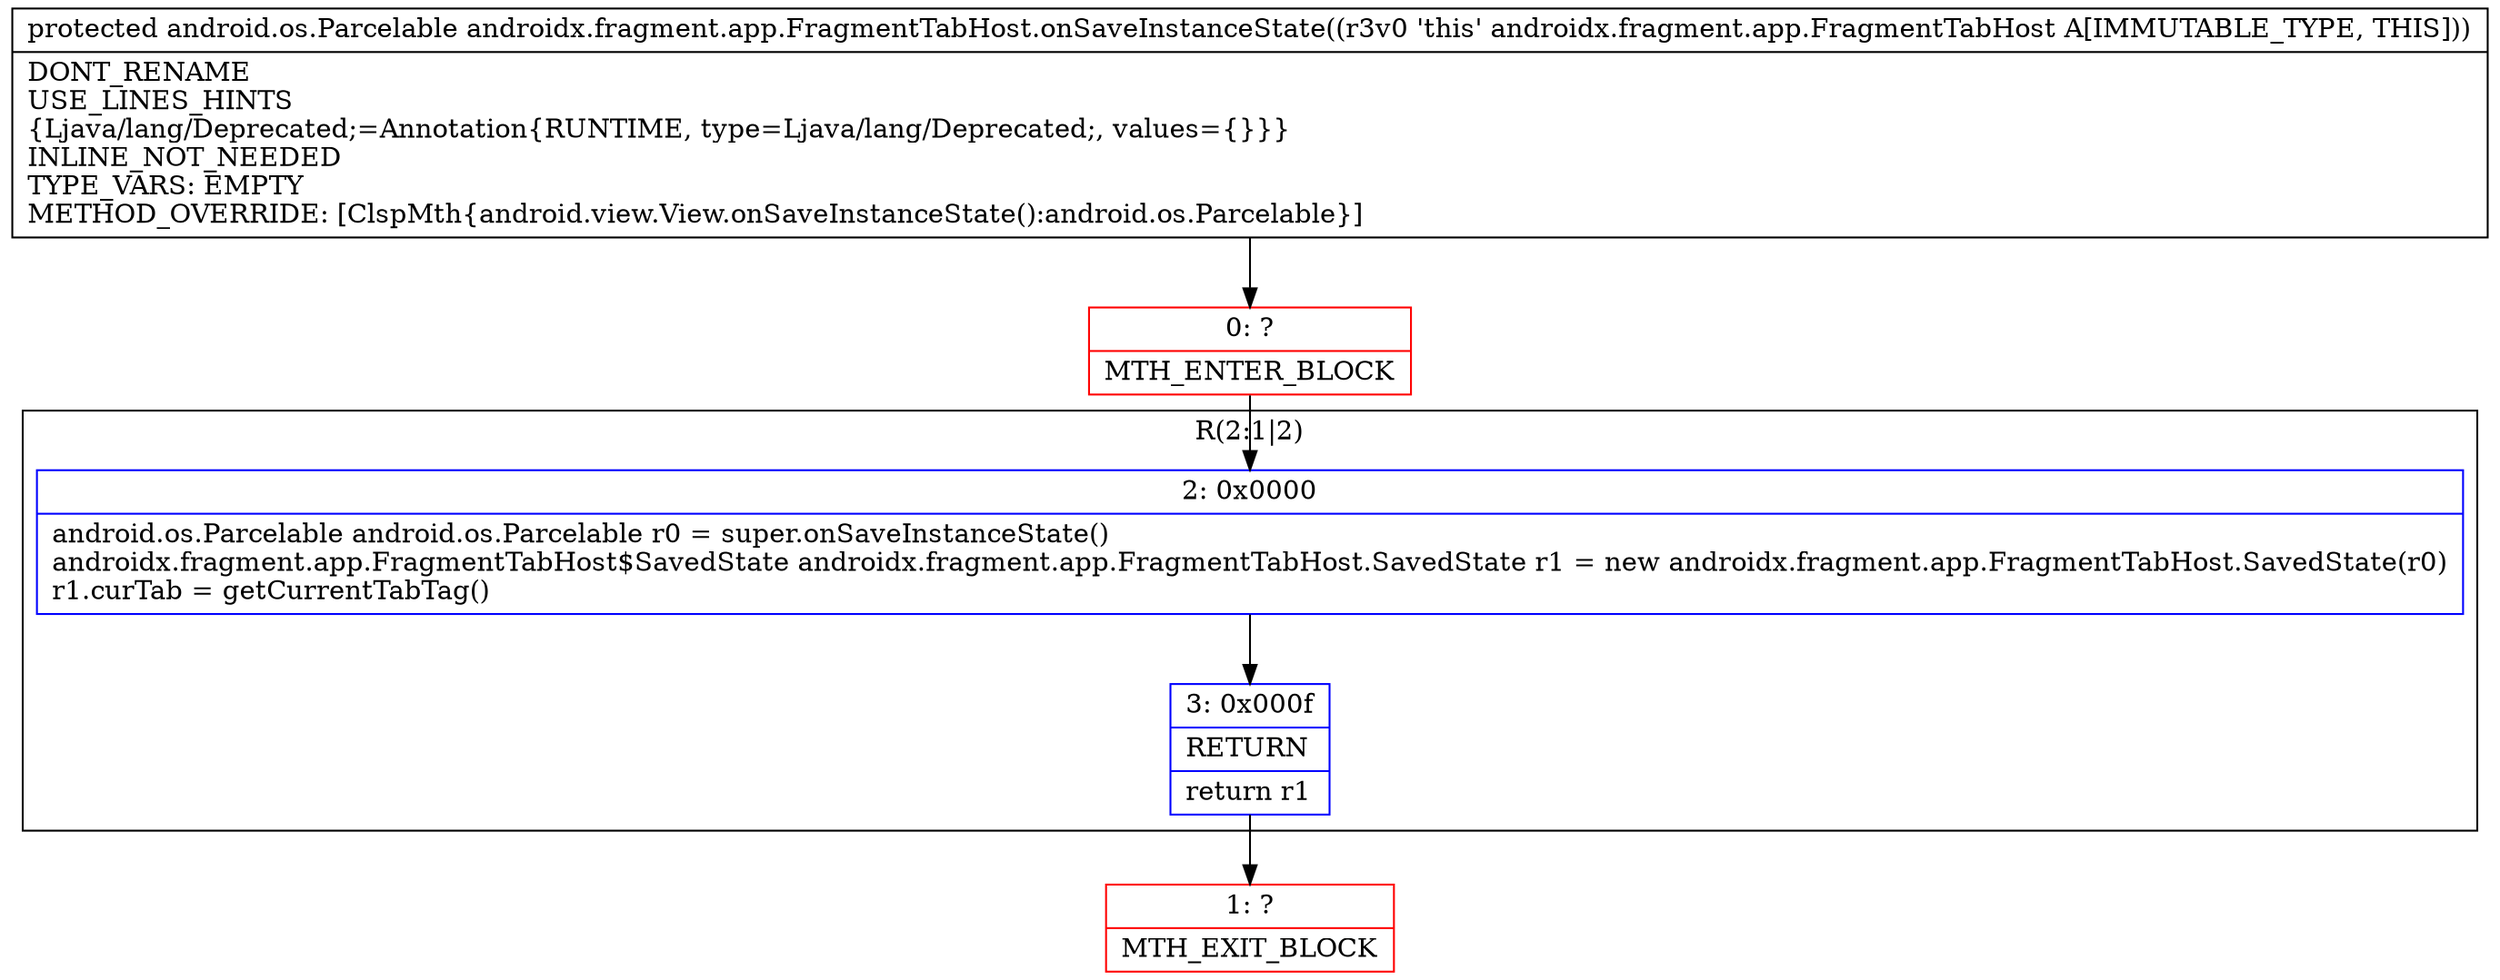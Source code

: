 digraph "CFG forandroidx.fragment.app.FragmentTabHost.onSaveInstanceState()Landroid\/os\/Parcelable;" {
subgraph cluster_Region_530639808 {
label = "R(2:1|2)";
node [shape=record,color=blue];
Node_2 [shape=record,label="{2\:\ 0x0000|android.os.Parcelable android.os.Parcelable r0 = super.onSaveInstanceState()\landroidx.fragment.app.FragmentTabHost$SavedState androidx.fragment.app.FragmentTabHost.SavedState r1 = new androidx.fragment.app.FragmentTabHost.SavedState(r0)\lr1.curTab = getCurrentTabTag()\l}"];
Node_3 [shape=record,label="{3\:\ 0x000f|RETURN\l|return r1\l}"];
}
Node_0 [shape=record,color=red,label="{0\:\ ?|MTH_ENTER_BLOCK\l}"];
Node_1 [shape=record,color=red,label="{1\:\ ?|MTH_EXIT_BLOCK\l}"];
MethodNode[shape=record,label="{protected android.os.Parcelable androidx.fragment.app.FragmentTabHost.onSaveInstanceState((r3v0 'this' androidx.fragment.app.FragmentTabHost A[IMMUTABLE_TYPE, THIS]))  | DONT_RENAME\lUSE_LINES_HINTS\l\{Ljava\/lang\/Deprecated;=Annotation\{RUNTIME, type=Ljava\/lang\/Deprecated;, values=\{\}\}\}\lINLINE_NOT_NEEDED\lTYPE_VARS: EMPTY\lMETHOD_OVERRIDE: [ClspMth\{android.view.View.onSaveInstanceState():android.os.Parcelable\}]\l}"];
MethodNode -> Node_0;Node_2 -> Node_3;
Node_3 -> Node_1;
Node_0 -> Node_2;
}

